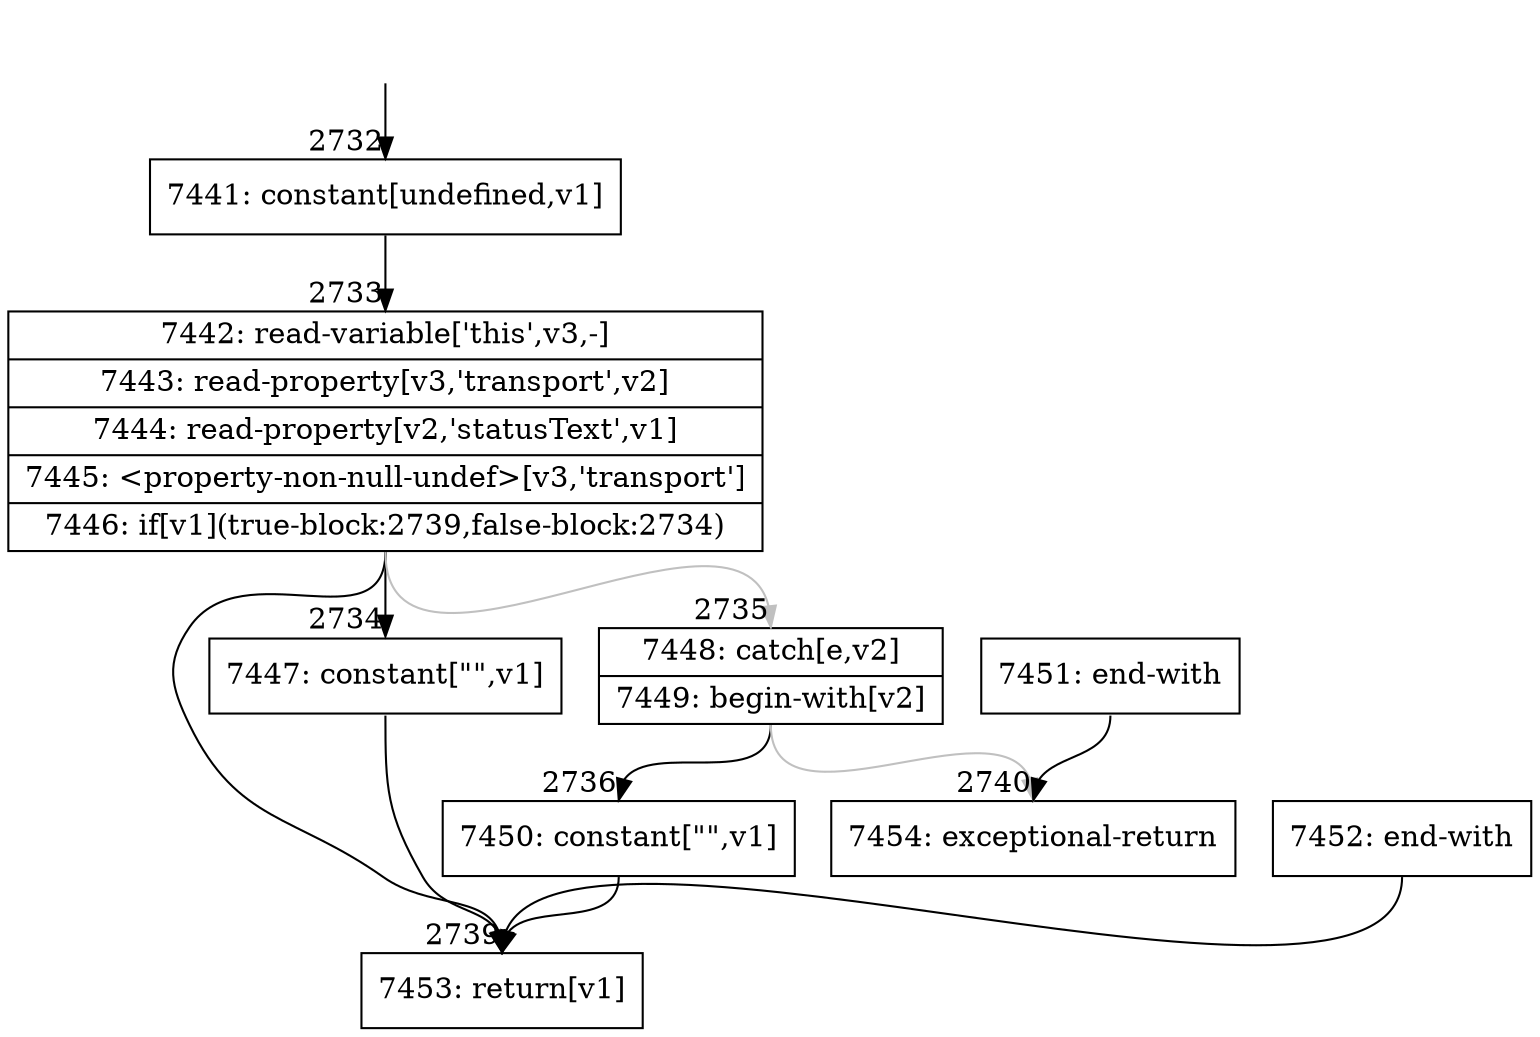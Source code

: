 digraph {
rankdir="TD"
BB_entry245[shape=none,label=""];
BB_entry245 -> BB2732 [tailport=s, headport=n, headlabel="    2732"]
BB2732 [shape=record label="{7441: constant[undefined,v1]}" ] 
BB2732 -> BB2733 [tailport=s, headport=n, headlabel="      2733"]
BB2733 [shape=record label="{7442: read-variable['this',v3,-]|7443: read-property[v3,'transport',v2]|7444: read-property[v2,'statusText',v1]|7445: \<property-non-null-undef\>[v3,'transport']|7446: if[v1](true-block:2739,false-block:2734)}" ] 
BB2733 -> BB2739 [tailport=s, headport=n, headlabel="      2739"]
BB2733 -> BB2734 [tailport=s, headport=n, headlabel="      2734"]
BB2733 -> BB2735 [tailport=s, headport=n, color=gray, headlabel="      2735"]
BB2734 [shape=record label="{7447: constant[\"\",v1]}" ] 
BB2734 -> BB2739 [tailport=s, headport=n]
BB2735 [shape=record label="{7448: catch[e,v2]|7449: begin-with[v2]}" ] 
BB2735 -> BB2736 [tailport=s, headport=n, headlabel="      2736"]
BB2735 -> BB2740 [tailport=s, headport=n, color=gray, headlabel="      2740"]
BB2736 [shape=record label="{7450: constant[\"\",v1]}" ] 
BB2736 -> BB2739 [tailport=s, headport=n]
BB2737 [shape=record label="{7451: end-with}" ] 
BB2737 -> BB2740 [tailport=s, headport=n]
BB2738 [shape=record label="{7452: end-with}" ] 
BB2738 -> BB2739 [tailport=s, headport=n]
BB2739 [shape=record label="{7453: return[v1]}" ] 
BB2740 [shape=record label="{7454: exceptional-return}" ] 
//#$~ 1912
}
